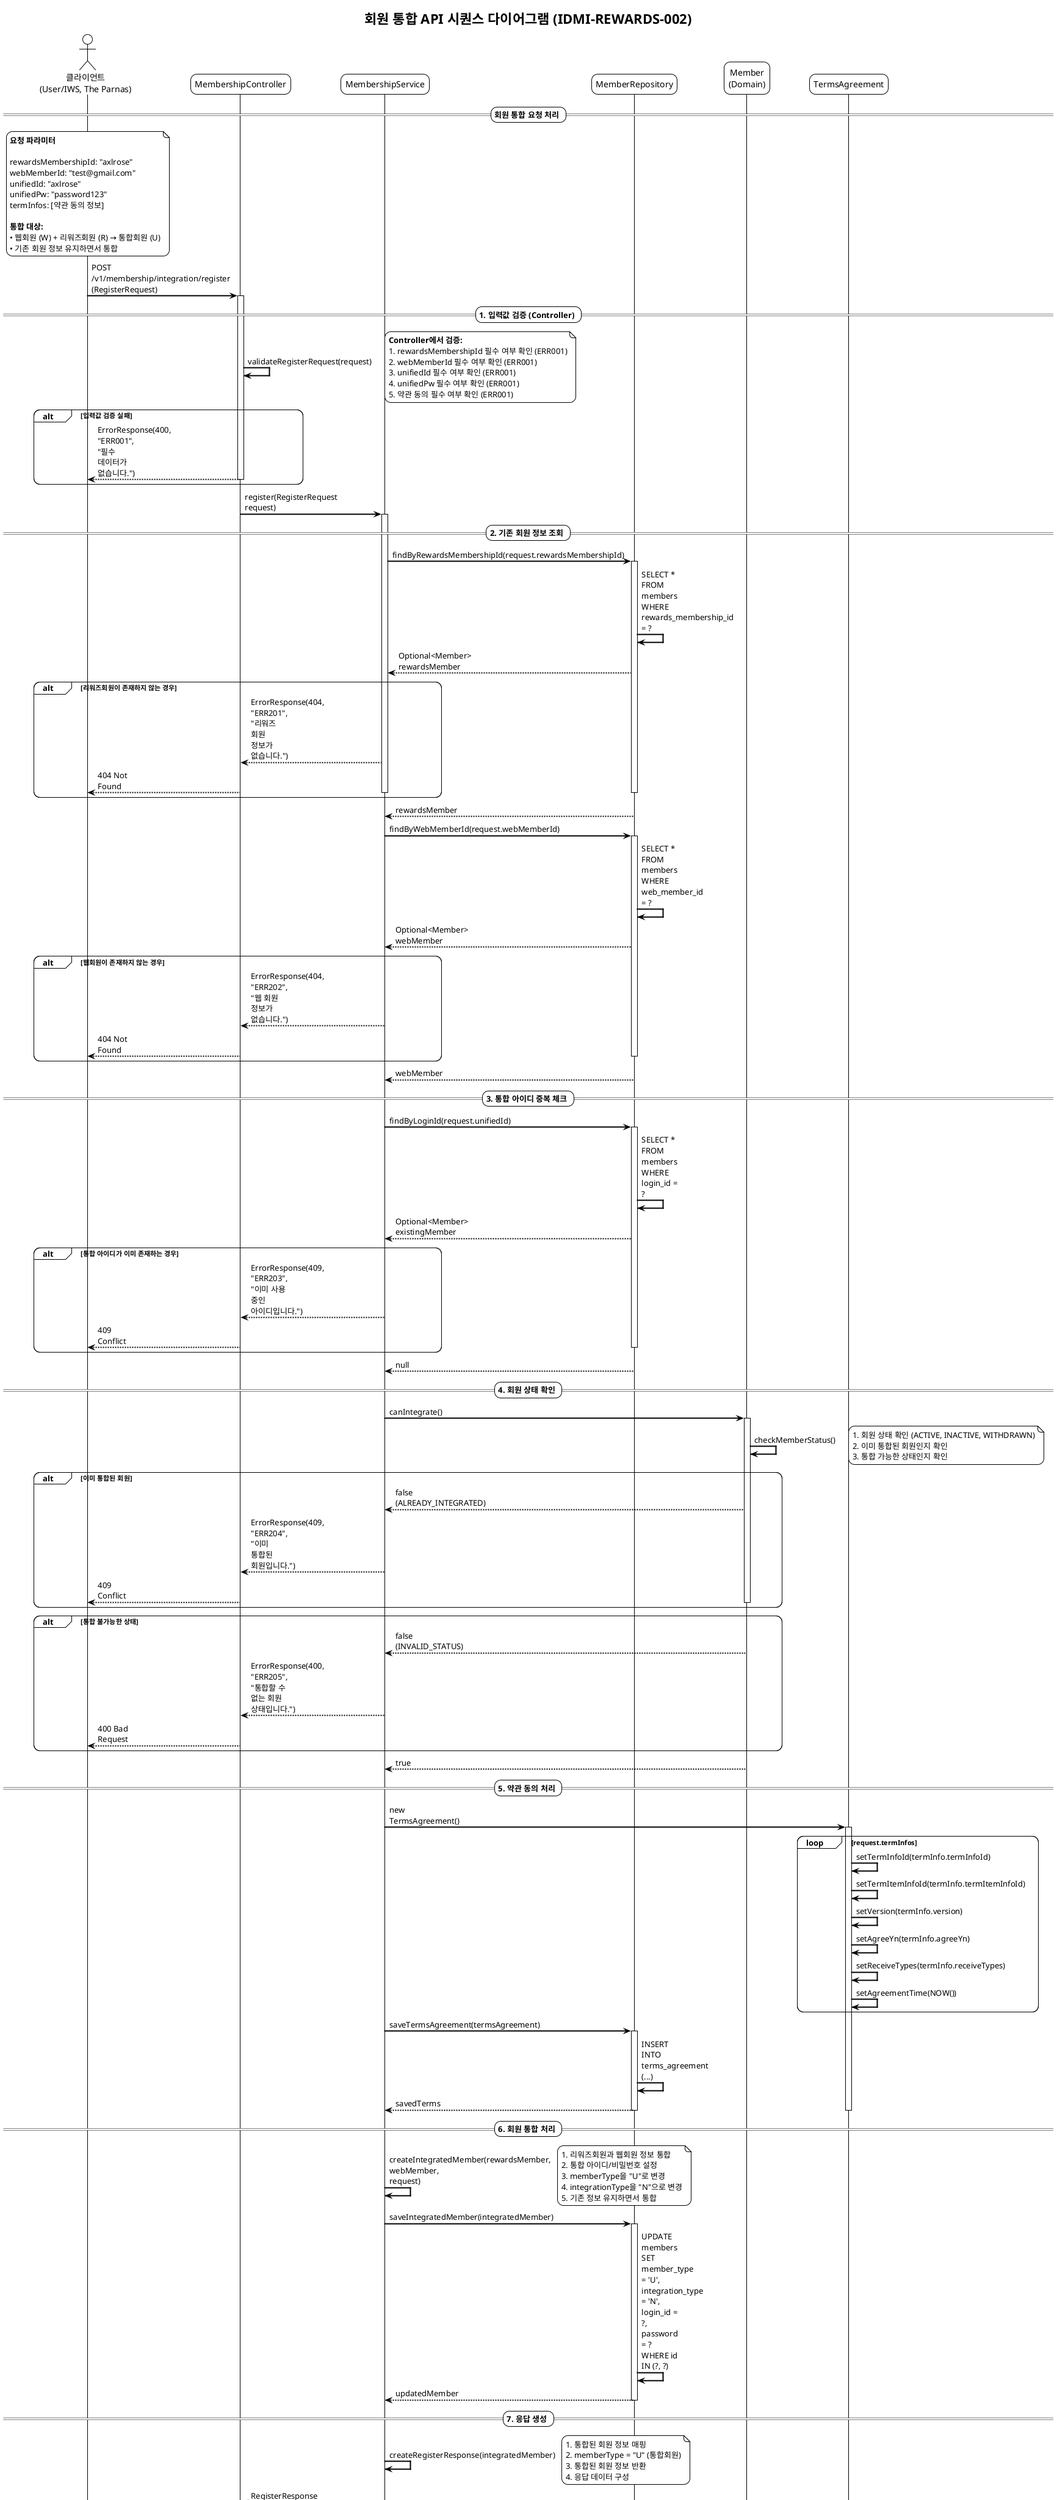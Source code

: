 @startuml 회원 통합 API 시퀀스 다이어그램

!theme plain
skinparam backgroundColor #FFFFFF
skinparam sequenceArrowThickness 2
skinparam roundcorner 20
skinparam maxmessagesize 60

title **회원 통합 API 시퀀스 다이어그램** (IDMI-REWARDS-002)

actor "클라이언트\n(User/IWS, The Parnas)" as Client
participant "MembershipController" as Controller
participant "MembershipService" as Service
participant "MemberRepository" as Repository
participant "Member\n(Domain)" as Member
participant "TermsAgreement" as Terms

== 회원 통합 요청 처리 ==

note over Client: **요청 파라미터**\n\nrewardsMembershipId: "axlrose"\nwebMemberId: "test@gmail.com"\nunifiedId: "axlrose"\nunifiedPw: "password123"\ntermInfos: [약관 동의 정보]\n\n**통합 대상:**\n• 웹회원 (W) + 리워즈회원 (R) → 통합회원 (U)\n• 기존 회원 정보 유지하면서 통합

Client -> Controller: POST /v1/membership/integration/register\n(RegisterRequest)
activate Controller

== 1. 입력값 검증 (Controller) ==
Controller -> Controller: validateRegisterRequest(request)
note right: **Controller에서 검증:**\n1. rewardsMembershipId 필수 여부 확인 (ERR001)\n2. webMemberId 필수 여부 확인 (ERR001)\n3. unifiedId 필수 여부 확인 (ERR001)\n4. unifiedPw 필수 여부 확인 (ERR001)\n5. 약관 동의 필수 여부 확인 (ERR001)

alt 입력값 검증 실패
    Controller --> Client: ErrorResponse(400, "ERR001", "필수 데이터가 없습니다.")
    deactivate Controller
end

Controller -> Service: register(RegisterRequest request)
activate Service

== 2. 기존 회원 정보 조회 ==
Service -> Repository: findByRewardsMembershipId(request.rewardsMembershipId)
activate Repository

Repository -> Repository: SELECT * FROM members WHERE rewards_membership_id = ?
Repository --> Service: Optional<Member> rewardsMember

alt 리워즈회원이 존재하지 않는 경우
    Service --> Controller: ErrorResponse(404, "ERR201", "리워즈 회원 정보가 없습니다.")
    Controller --> Client: 404 Not Found
    deactivate Repository
    deactivate Service
    deactivate Controller
end

Repository --> Service: rewardsMember
deactivate Repository

Service -> Repository: findByWebMemberId(request.webMemberId)
activate Repository

Repository -> Repository: SELECT * FROM members WHERE web_member_id = ?
Repository --> Service: Optional<Member> webMember

alt 웹회원이 존재하지 않는 경우
    Service --> Controller: ErrorResponse(404, "ERR202", "웹 회원 정보가 없습니다.")
    Controller --> Client: 404 Not Found
    deactivate Repository
    deactivate Service
    deactivate Controller
end

Repository --> Service: webMember
deactivate Repository

== 3. 통합 아이디 중복 체크 ==
Service -> Repository: findByLoginId(request.unifiedId)
activate Repository

Repository -> Repository: SELECT * FROM members WHERE login_id = ?
Repository --> Service: Optional<Member> existingMember

alt 통합 아이디가 이미 존재하는 경우
    Service --> Controller: ErrorResponse(409, "ERR203", "이미 사용 중인 아이디입니다.")
    Controller --> Client: 409 Conflict
    deactivate Repository
    deactivate Service
    deactivate Controller
end

Repository --> Service: null
deactivate Repository

== 4. 회원 상태 확인 ==
Service -> Member: canIntegrate()
activate Member

Member -> Member: checkMemberStatus()
note right: 1. 회원 상태 확인 (ACTIVE, INACTIVE, WITHDRAWN)\n2. 이미 통합된 회원인지 확인\n3. 통합 가능한 상태인지 확인

alt 이미 통합된 회원
    Member --> Service: false (ALREADY_INTEGRATED)
    Service --> Controller: ErrorResponse(409, "ERR204", "이미 통합된 회원입니다.")
    Controller --> Client: 409 Conflict
    deactivate Member
    deactivate Service
    deactivate Controller
end

alt 통합 불가능한 상태
    Member --> Service: false (INVALID_STATUS)
    Service --> Controller: ErrorResponse(400, "ERR205", "통합할 수 없는 회원 상태입니다.")
    Controller --> Client: 400 Bad Request
    deactivate Member
    deactivate Service
    deactivate Controller
end

Member --> Service: true
deactivate Member

== 5. 약관 동의 처리 ==
Service -> Terms: new TermsAgreement()
activate Terms

loop request.termInfos
    Terms -> Terms: setTermInfoId(termInfo.termInfoId)
    Terms -> Terms: setTermItemInfoId(termInfo.termItemInfoId)
    Terms -> Terms: setVersion(termInfo.version)
    Terms -> Terms: setAgreeYn(termInfo.agreeYn)
    Terms -> Terms: setReceiveTypes(termInfo.receiveTypes)
    Terms -> Terms: setAgreementTime(NOW())
end

Service -> Repository: saveTermsAgreement(termsAgreement)
activate Repository
Repository -> Repository: INSERT INTO terms_agreement (...)
Repository --> Service: savedTerms
deactivate Repository

deactivate Terms

== 6. 회원 통합 처리 ==
Service -> Service: createIntegratedMember(rewardsMember, webMember, request)
note right: 1. 리워즈회원과 웹회원 정보 통합\n2. 통합 아이디/비밀번호 설정\n3. memberType을 "U"로 변경\n4. integrationType을 "N"으로 변경\n5. 기존 정보 유지하면서 통합

Service -> Repository: saveIntegratedMember(integratedMember)
activate Repository
Repository -> Repository: UPDATE members SET member_type = 'U', integration_type = 'N', login_id = ?, password = ? WHERE id IN (?, ?)
Repository --> Service: updatedMember
deactivate Repository

== 7. 응답 생성 ==
Service -> Service: createRegisterResponse(integratedMember)
note right: 1. 통합된 회원 정보 매핑\n2. memberType = "U" (통합회원)\n3. 통합된 회원 정보 반환\n4. 응답 데이터 구성

Service --> Controller: RegisterResponse
deactivate Service

Controller --> Client: 200 OK + RegisterResponse
deactivate Controller

== 응답 데이터 구조 ==
note over Client, Terms
**성공 응답 예시:**

resultCode: "1000"
msg: "Success"
data:
  memberInfo:
    memberType: "U"
    integrationType: "N"
    loginId: "axlrose"
    rewardsMembershipNo: "PM00004020"
    rewardsMembershipId: "axlrose"
    webMemberId: "test@gmail.com"
    webInfoId: 200
    cmsProfileId: "1231231"
    memberName: "홍길동"
    memberFirstName: "Gildong"
    memberMiddleName: "Heo"
    memberLastName: "Hong"
    memberMobile: "01098765432"
    memberEmail: "test@gmail.com"
    memberGender: 00
    memberBirth: "19990101"
    memberZipCode: "12535"
    memberAddress1: "서울시 강남구 논현동"
    memberAddress2: "101호"
    memberJoinDate: "20250101"
    employeeStatus: "N"
end note

== 에러 코드 매핑 ==
note over Client, Terms
**회원 통합 API 관련 에러 코드:**

**입력값 검증 에러:**
- ERR001: "필수 데이터가 없습니다." (400)
  - rewardsMembershipId 누락
  - webMemberId 누락
  - unifiedId 누락
  - unifiedPw 누락
  - 필수 약관 동의 누락

**회원 정보 에러:**
- ERR201: "리워즈 회원 정보가 없습니다." (404)
  - 존재하지 않는 리워즈회원
- ERR202: "웹 회원 정보가 없습니다." (404)
  - 존재하지 않는 웹회원

**통합 제약 에러:**
- ERR203: "이미 사용 중인 아이디입니다." (409)
  - 통합 아이디 중복
- ERR204: "이미 통합된 회원입니다." (409)
  - 이미 통합 완료된 회원
- ERR205: "통합할 수 없는 회원 상태입니다." (400)
  - 탈퇴/비활성화된 회원

**HTTP 상태 코드:**
- 200: 성공
- 400: 잘못된 요청 (입력값 검증 실패, 통합 불가능)
- 404: 리소스 없음 (회원 정보 없음)
- 409: 충돌 (아이디 중복, 이미 통합됨)
- 500: 서버 내부 오류
end note

== 통합 비즈니스 로직 ==
note over Client, Terms
**회원 통합 처리 로직:**

1. **기존 회원 정보 유지**
   - 리워즈회원 정보: rewardsMembershipNo, rewardsMembershipId
   - 웹회원 정보: webInfoId, webMemberId
   - 공통 정보: memberName, memberEmail, memberMobile 등

2. **통합 회원 생성**
   - memberType: "U" (통합회원)
   - integrationType: "N" (미대상 - 이미 통합 완료)
   - loginId: unifiedId (통합 아이디)
   - password: unifiedPw (통합 비밀번호)

3. **약관 동의 처리**
   - 필수 약관 동의 검증
   - 선택 약관 동의 처리
   - 수신 방법 설정

4. **데이터 무결성**
   - 기존 회원 정보 보존
   - 통합 후 중복 데이터 정리
   - 약관 동의 이력 관리
end note

@enduml 